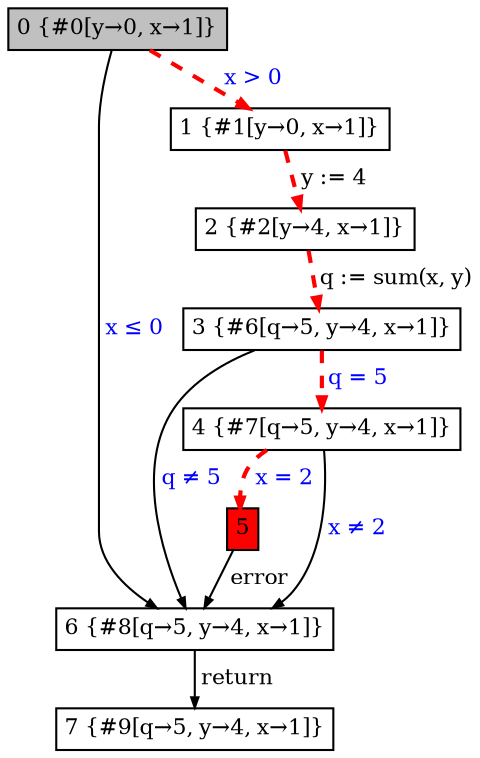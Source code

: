 digraph {
	ranksep=0.10
	nodesep=0.12
	node[fontsize=10.5,shape=box,height=0.02,width=0.02,margin="0.05,0.05"]
	edge[fontsize=10.5,arrowsize=0.5]

	0 [label="0 {#0[y→0, x→1]}",style=filled,fillcolor=gray]
	1 [label="7 {#9[q→5, y→4, x→1]}"]
	2 [label="5",style=filled,fillcolor=red]
	3 [label="2 {#2[y→4, x→1]}"]
	4 [label="6 {#8[q→5, y→4, x→1]}"]
	5 [label="3 {#6[q→5, y→4, x→1]}"]
	6 [label="4 {#7[q→5, y→4, x→1]}"]
	7 [label="1 {#1[y→0, x→1]}"]

	3->5[label=" q := sum(x, y)", color="#FF0000", style="bold,dashed"]
	6->2[label=" x = 2",fontcolor="#0000FF", color="#FF0000", style="bold,dashed"]
	2->4[label=" error"]
	7->3[label=" y := 4", color="#FF0000", style="bold,dashed"]
	5->6[label=" q = 5",fontcolor="#0000FF", color="#FF0000", style="bold,dashed"]
	6->4[label=" x ≠ 2",fontcolor="#0000FF"]
	5->4[label=" q ≠ 5",fontcolor="#0000FF"]
	0->4[label=" x ≤ 0",fontcolor="#0000FF"]
	4->1[label=" return"]
	0->7[label=" x > 0",fontcolor="#0000FF", color="#FF0000", style="bold,dashed"]
}
